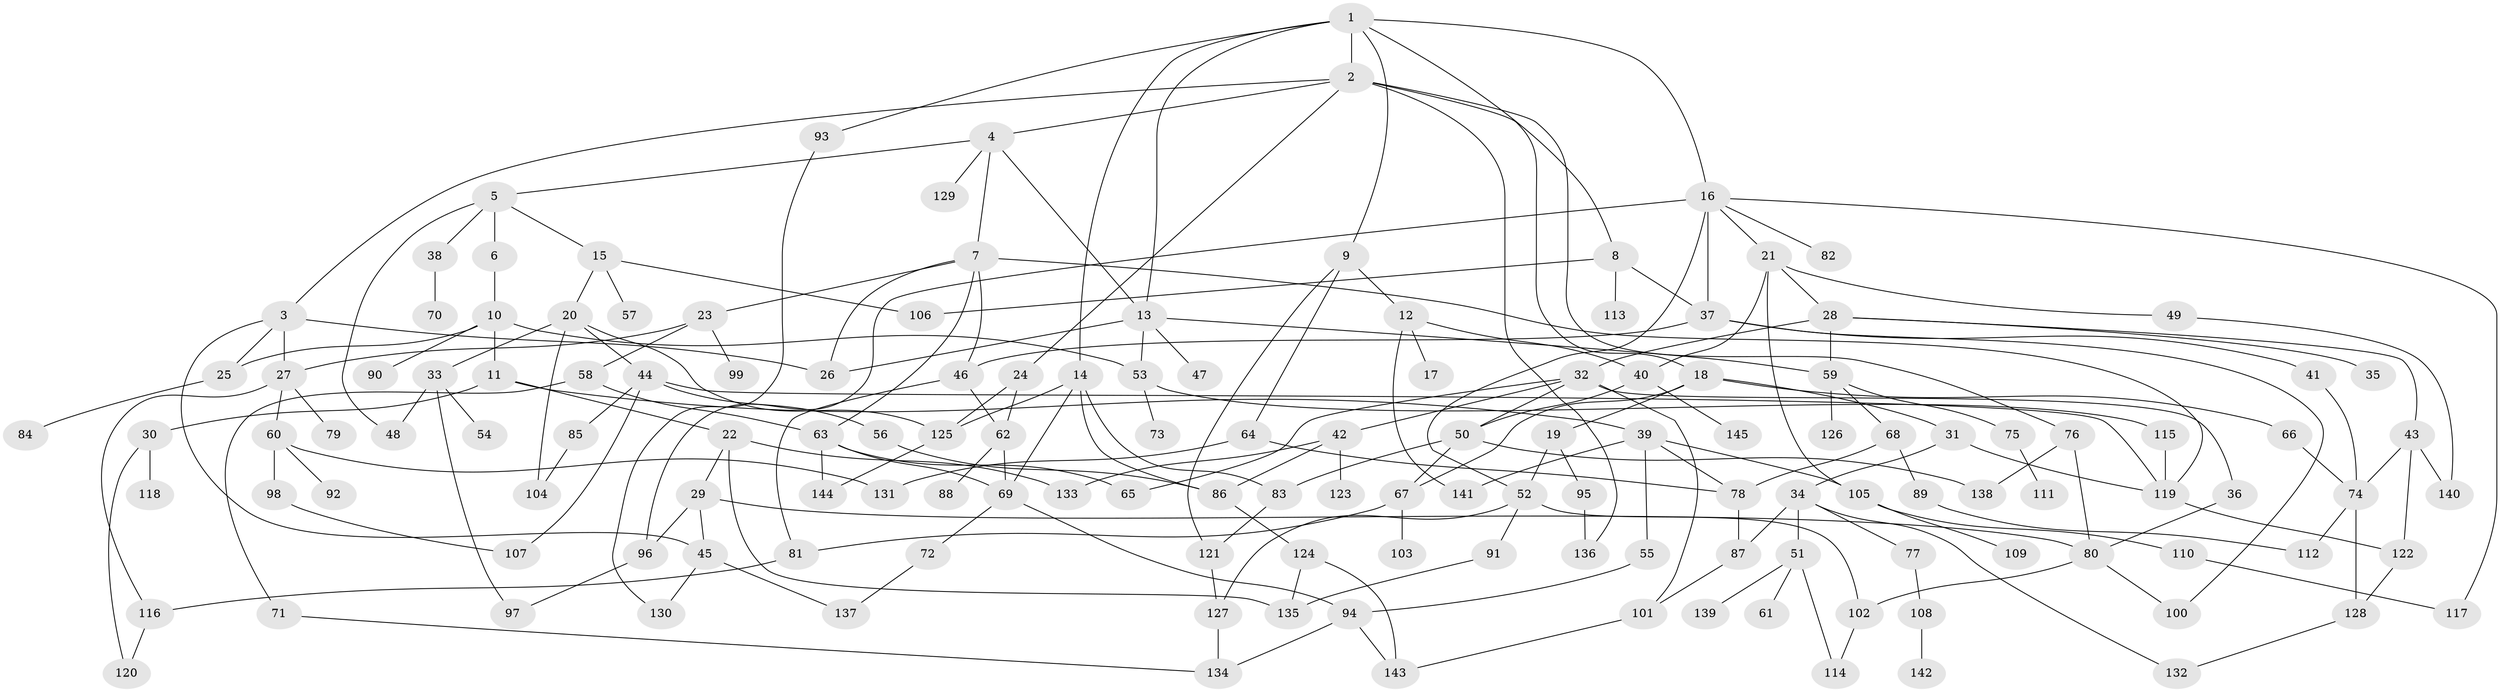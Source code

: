 // Generated by graph-tools (version 1.1) at 2025/13/03/09/25 04:13:23]
// undirected, 145 vertices, 215 edges
graph export_dot {
graph [start="1"]
  node [color=gray90,style=filled];
  1;
  2;
  3;
  4;
  5;
  6;
  7;
  8;
  9;
  10;
  11;
  12;
  13;
  14;
  15;
  16;
  17;
  18;
  19;
  20;
  21;
  22;
  23;
  24;
  25;
  26;
  27;
  28;
  29;
  30;
  31;
  32;
  33;
  34;
  35;
  36;
  37;
  38;
  39;
  40;
  41;
  42;
  43;
  44;
  45;
  46;
  47;
  48;
  49;
  50;
  51;
  52;
  53;
  54;
  55;
  56;
  57;
  58;
  59;
  60;
  61;
  62;
  63;
  64;
  65;
  66;
  67;
  68;
  69;
  70;
  71;
  72;
  73;
  74;
  75;
  76;
  77;
  78;
  79;
  80;
  81;
  82;
  83;
  84;
  85;
  86;
  87;
  88;
  89;
  90;
  91;
  92;
  93;
  94;
  95;
  96;
  97;
  98;
  99;
  100;
  101;
  102;
  103;
  104;
  105;
  106;
  107;
  108;
  109;
  110;
  111;
  112;
  113;
  114;
  115;
  116;
  117;
  118;
  119;
  120;
  121;
  122;
  123;
  124;
  125;
  126;
  127;
  128;
  129;
  130;
  131;
  132;
  133;
  134;
  135;
  136;
  137;
  138;
  139;
  140;
  141;
  142;
  143;
  144;
  145;
  1 -- 2;
  1 -- 8;
  1 -- 9;
  1 -- 14;
  1 -- 16;
  1 -- 93;
  1 -- 13;
  2 -- 3;
  2 -- 4;
  2 -- 18;
  2 -- 24;
  2 -- 76;
  2 -- 136;
  3 -- 25;
  3 -- 26;
  3 -- 27;
  3 -- 45;
  4 -- 5;
  4 -- 7;
  4 -- 13;
  4 -- 129;
  5 -- 6;
  5 -- 15;
  5 -- 38;
  5 -- 48;
  6 -- 10;
  7 -- 23;
  7 -- 46;
  7 -- 63;
  7 -- 26;
  7 -- 119;
  8 -- 106;
  8 -- 113;
  8 -- 37;
  9 -- 12;
  9 -- 64;
  9 -- 121;
  10 -- 11;
  10 -- 90;
  10 -- 25;
  10 -- 53;
  11 -- 22;
  11 -- 30;
  11 -- 39;
  12 -- 17;
  12 -- 40;
  12 -- 141;
  13 -- 26;
  13 -- 47;
  13 -- 53;
  13 -- 59;
  14 -- 83;
  14 -- 69;
  14 -- 125;
  14 -- 86;
  15 -- 20;
  15 -- 57;
  15 -- 106;
  16 -- 21;
  16 -- 37;
  16 -- 52;
  16 -- 82;
  16 -- 96;
  16 -- 117;
  18 -- 19;
  18 -- 31;
  18 -- 66;
  18 -- 67;
  19 -- 95;
  19 -- 52;
  20 -- 33;
  20 -- 44;
  20 -- 125;
  20 -- 104;
  21 -- 28;
  21 -- 49;
  21 -- 105;
  21 -- 40;
  22 -- 29;
  22 -- 133;
  22 -- 135;
  23 -- 27;
  23 -- 58;
  23 -- 99;
  24 -- 62;
  24 -- 125;
  25 -- 84;
  27 -- 60;
  27 -- 79;
  27 -- 116;
  28 -- 32;
  28 -- 35;
  28 -- 43;
  28 -- 59;
  29 -- 45;
  29 -- 96;
  29 -- 80;
  30 -- 118;
  30 -- 120;
  31 -- 34;
  31 -- 119;
  32 -- 36;
  32 -- 42;
  32 -- 50;
  32 -- 65;
  32 -- 101;
  33 -- 48;
  33 -- 54;
  33 -- 97;
  34 -- 51;
  34 -- 77;
  34 -- 87;
  34 -- 132;
  36 -- 80;
  37 -- 41;
  37 -- 100;
  37 -- 46;
  38 -- 70;
  39 -- 55;
  39 -- 105;
  39 -- 141;
  39 -- 78;
  40 -- 145;
  40 -- 50;
  41 -- 74;
  42 -- 86;
  42 -- 123;
  42 -- 133;
  43 -- 74;
  43 -- 122;
  43 -- 140;
  44 -- 56;
  44 -- 85;
  44 -- 107;
  44 -- 119;
  45 -- 130;
  45 -- 137;
  46 -- 62;
  46 -- 81;
  49 -- 140;
  50 -- 83;
  50 -- 138;
  50 -- 67;
  51 -- 61;
  51 -- 139;
  51 -- 114;
  52 -- 91;
  52 -- 102;
  52 -- 127;
  53 -- 73;
  53 -- 115;
  55 -- 94;
  56 -- 86;
  58 -- 71;
  58 -- 63;
  59 -- 68;
  59 -- 75;
  59 -- 126;
  60 -- 92;
  60 -- 98;
  60 -- 131;
  62 -- 69;
  62 -- 88;
  63 -- 65;
  63 -- 144;
  63 -- 69;
  64 -- 131;
  64 -- 78;
  66 -- 74;
  67 -- 81;
  67 -- 103;
  68 -- 78;
  68 -- 89;
  69 -- 72;
  69 -- 94;
  71 -- 134;
  72 -- 137;
  74 -- 128;
  74 -- 112;
  75 -- 111;
  76 -- 138;
  76 -- 80;
  77 -- 108;
  78 -- 87;
  80 -- 100;
  80 -- 102;
  81 -- 116;
  83 -- 121;
  85 -- 104;
  86 -- 124;
  87 -- 101;
  89 -- 112;
  91 -- 135;
  93 -- 130;
  94 -- 134;
  94 -- 143;
  95 -- 136;
  96 -- 97;
  98 -- 107;
  101 -- 143;
  102 -- 114;
  105 -- 109;
  105 -- 110;
  108 -- 142;
  110 -- 117;
  115 -- 119;
  116 -- 120;
  119 -- 122;
  121 -- 127;
  122 -- 128;
  124 -- 143;
  124 -- 135;
  125 -- 144;
  127 -- 134;
  128 -- 132;
}
